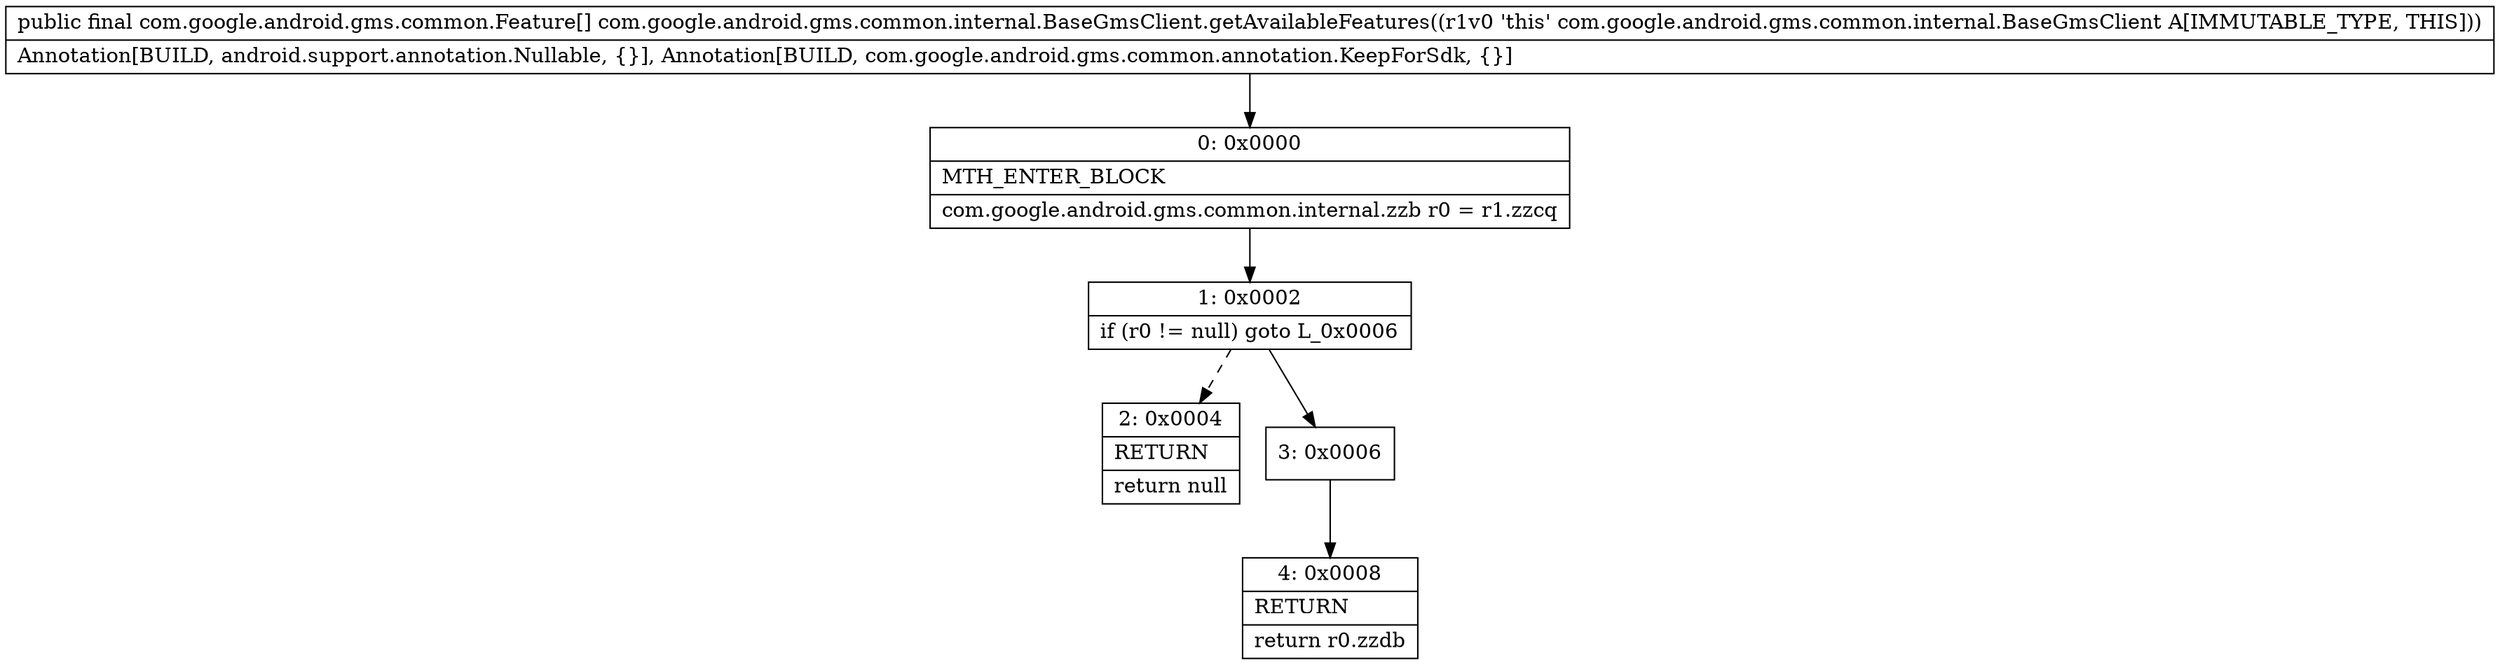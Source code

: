 digraph "CFG forcom.google.android.gms.common.internal.BaseGmsClient.getAvailableFeatures()[Lcom\/google\/android\/gms\/common\/Feature;" {
Node_0 [shape=record,label="{0\:\ 0x0000|MTH_ENTER_BLOCK\l|com.google.android.gms.common.internal.zzb r0 = r1.zzcq\l}"];
Node_1 [shape=record,label="{1\:\ 0x0002|if (r0 != null) goto L_0x0006\l}"];
Node_2 [shape=record,label="{2\:\ 0x0004|RETURN\l|return null\l}"];
Node_3 [shape=record,label="{3\:\ 0x0006}"];
Node_4 [shape=record,label="{4\:\ 0x0008|RETURN\l|return r0.zzdb\l}"];
MethodNode[shape=record,label="{public final com.google.android.gms.common.Feature[] com.google.android.gms.common.internal.BaseGmsClient.getAvailableFeatures((r1v0 'this' com.google.android.gms.common.internal.BaseGmsClient A[IMMUTABLE_TYPE, THIS]))  | Annotation[BUILD, android.support.annotation.Nullable, \{\}], Annotation[BUILD, com.google.android.gms.common.annotation.KeepForSdk, \{\}]\l}"];
MethodNode -> Node_0;
Node_0 -> Node_1;
Node_1 -> Node_2[style=dashed];
Node_1 -> Node_3;
Node_3 -> Node_4;
}


